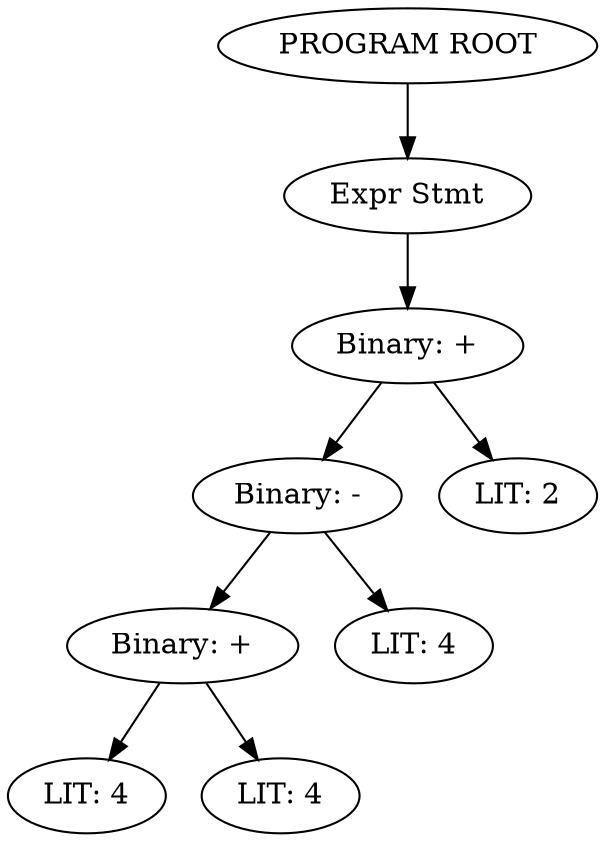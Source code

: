 digraph AST {
    rankdir=TB;
    N0 [label="PROGRAM ROOT"];
    N1 [label="Expr Stmt"];
    N0 -> N1;
    N2 [label="Binary: +"];
    N1 -> N2;
    N3 [label="Binary: -"];
    N2 -> N3;
    N4 [label="Binary: +"];
    N3 -> N4;
    N5 [label="LIT: 4"];
    N4 -> N5;
    N6 [label="LIT: 4"];
    N4 -> N6;
    N7 [label="LIT: 4"];
    N3 -> N7;
    N8 [label="LIT: 2"];
    N2 -> N8;
}
